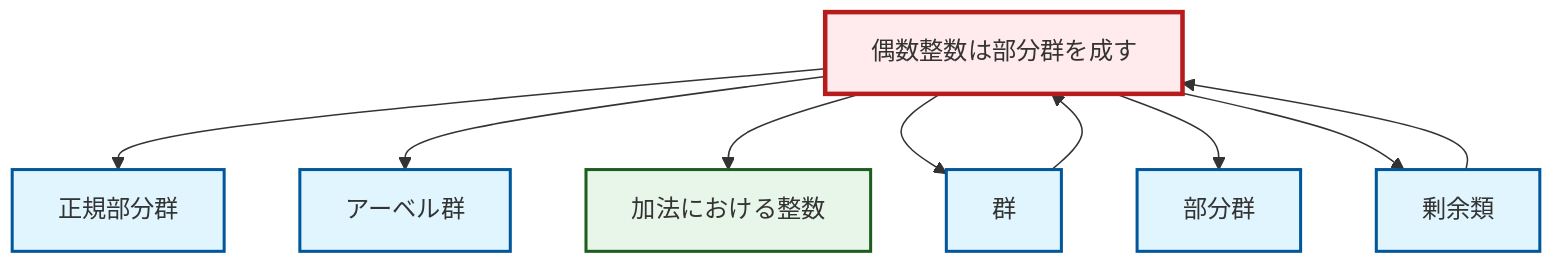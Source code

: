 graph TD
    classDef definition fill:#e1f5fe,stroke:#01579b,stroke-width:2px
    classDef theorem fill:#f3e5f5,stroke:#4a148c,stroke-width:2px
    classDef axiom fill:#fff3e0,stroke:#e65100,stroke-width:2px
    classDef example fill:#e8f5e9,stroke:#1b5e20,stroke-width:2px
    classDef current fill:#ffebee,stroke:#b71c1c,stroke-width:3px
    def-normal-subgroup["正規部分群"]:::definition
    ex-integers-addition["加法における整数"]:::example
    ex-even-integers-subgroup["偶数整数は部分群を成す"]:::example
    def-group["群"]:::definition
    def-abelian-group["アーベル群"]:::definition
    def-coset["剰余類"]:::definition
    def-subgroup["部分群"]:::definition
    ex-even-integers-subgroup --> def-normal-subgroup
    ex-even-integers-subgroup --> def-abelian-group
    ex-even-integers-subgroup --> ex-integers-addition
    def-coset --> ex-even-integers-subgroup
    def-group --> ex-even-integers-subgroup
    ex-even-integers-subgroup --> def-group
    ex-even-integers-subgroup --> def-subgroup
    ex-even-integers-subgroup --> def-coset
    class ex-even-integers-subgroup current